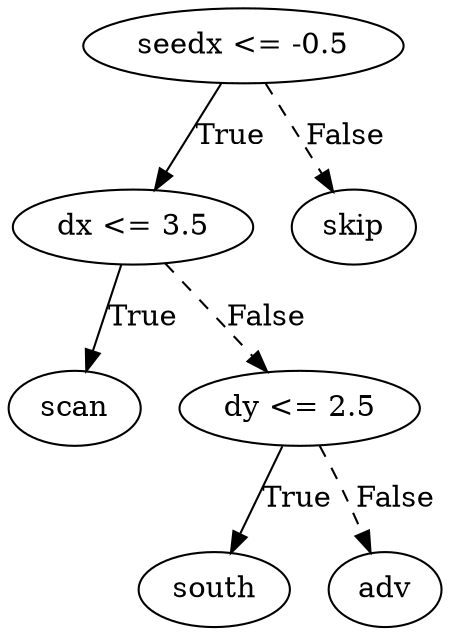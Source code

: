 digraph {
0 [label="seedx <= -0.5"];
1 [label="dx <= 3.5"];
2 [label="scan"];
1 -> 2 [label="True"];
3 [label="dy <= 2.5"];
4 [label="south"];
3 -> 4 [label="True"];
5 [label="adv"];
3 -> 5 [style="dashed", label="False"];
1 -> 3 [style="dashed", label="False"];
0 -> 1 [label="True"];
6 [label="skip"];
0 -> 6 [style="dashed", label="False"];

}